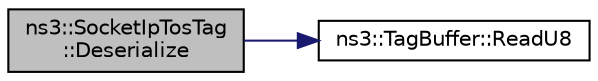 digraph "ns3::SocketIpTosTag::Deserialize"
{
 // LATEX_PDF_SIZE
  edge [fontname="Helvetica",fontsize="10",labelfontname="Helvetica",labelfontsize="10"];
  node [fontname="Helvetica",fontsize="10",shape=record];
  rankdir="LR";
  Node1 [label="ns3::SocketIpTosTag\l::Deserialize",height=0.2,width=0.4,color="black", fillcolor="grey75", style="filled", fontcolor="black",tooltip=" "];
  Node1 -> Node2 [color="midnightblue",fontsize="10",style="solid",fontname="Helvetica"];
  Node2 [label="ns3::TagBuffer::ReadU8",height=0.2,width=0.4,color="black", fillcolor="white", style="filled",URL="$classns3_1_1_tag_buffer.html#af424ec7219aed6d9d31d414bf89ae5bd",tooltip=" "];
}

